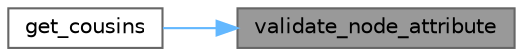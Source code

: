 digraph "validate_node_attribute"
{
 // LATEX_PDF_SIZE
  bgcolor="transparent";
  edge [fontname=Helvetica,fontsize=10,labelfontname=Helvetica,labelfontsize=10];
  node [fontname=Helvetica,fontsize=10,shape=box,height=0.2,width=0.4];
  rankdir="RL";
  Node1 [id="Node000001",label="validate_node_attribute",height=0.2,width=0.4,color="gray40", fillcolor="grey60", style="filled", fontcolor="black",tooltip="Валидация значение атрибута на натуральное число"];
  Node1 -> Node2 [id="edge1_Node000001_Node000002",dir="back",color="steelblue1",style="solid",tooltip=" "];
  Node2 [id="Node000002",label="get_cousins",height=0.2,width=0.4,color="grey40", fillcolor="white", style="filled",URL="$_find_cousins_by_genealogical_tree_8cpp.html#a9fea185399f38954325789aeaf1b3afd",tooltip="Найти кузенов человека по генеалогическому дереву"];
}
